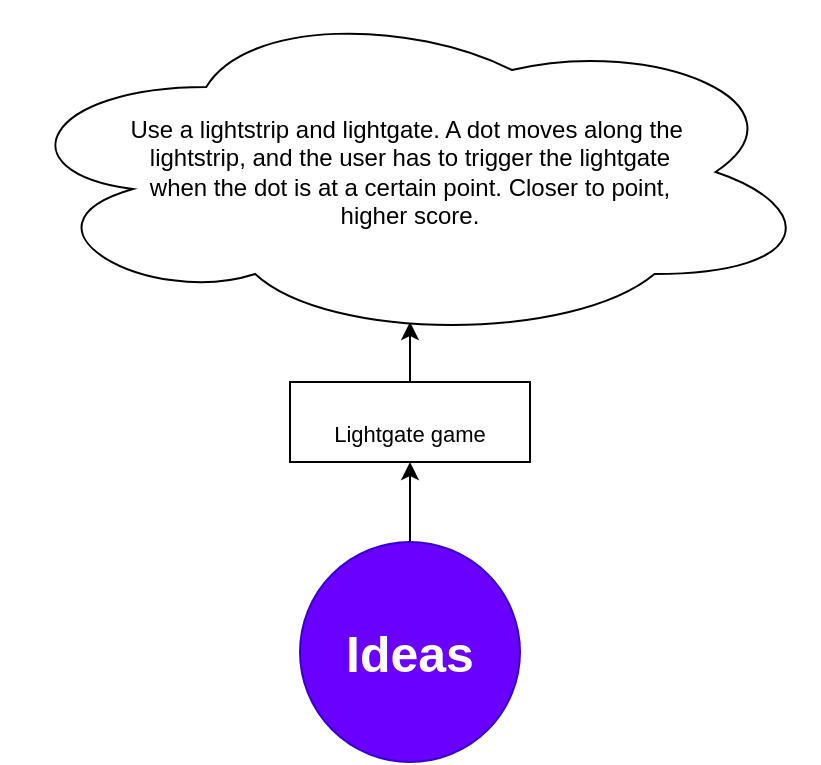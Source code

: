 <mxfile>
    <diagram id="KLB0dSDru476tVCzECfQ" name="Page-1">
        <mxGraphModel dx="745" dy="563" grid="1" gridSize="10" guides="1" tooltips="1" connect="1" arrows="1" fold="1" page="1" pageScale="1" pageWidth="850" pageHeight="1100" math="0" shadow="0">
            <root>
                <mxCell id="0"/>
                <mxCell id="1" parent="0"/>
                <mxCell id="5" style="edgeStyle=none;html=1;exitX=0.5;exitY=0;exitDx=0;exitDy=0;fontSize=25;" parent="1" source="2" target="6" edge="1">
                    <mxGeometry relative="1" as="geometry">
                        <mxPoint x="395" y="250" as="targetPoint"/>
                    </mxGeometry>
                </mxCell>
                <mxCell id="2" value="Ideas" style="ellipse;whiteSpace=wrap;html=1;aspect=fixed;fillColor=#6a00ff;fontColor=#ffffff;strokeColor=#3700CC;fontStyle=1;horizontal=1;fontSize=25;" parent="1" vertex="1">
                    <mxGeometry x="340" y="320" width="110" height="110" as="geometry"/>
                </mxCell>
                <mxCell id="7" style="edgeStyle=none;html=1;exitX=0.5;exitY=0;exitDx=0;exitDy=0;" edge="1" parent="1" source="6">
                    <mxGeometry relative="1" as="geometry">
                        <mxPoint x="395" y="210" as="targetPoint"/>
                    </mxGeometry>
                </mxCell>
                <mxCell id="6" value="&lt;font style=&quot;font-size: 11px;&quot;&gt;Lightgate game&lt;/font&gt;" style="rounded=0;whiteSpace=wrap;html=1;fontSize=25;verticalAlign=middle;" parent="1" vertex="1">
                    <mxGeometry x="335" y="240" width="120" height="40" as="geometry"/>
                </mxCell>
                <mxCell id="8" value="Use a lightstrip and lightgate. A dot moves along the&amp;nbsp;&lt;br&gt;lightstrip, and the user has to trigger the lightgate&lt;br&gt;when the dot is at a certain point. Closer to point,&lt;br&gt;higher score." style="ellipse;shape=cloud;whiteSpace=wrap;html=1;" vertex="1" parent="1">
                    <mxGeometry x="191.25" y="50" width="407.5" height="170" as="geometry"/>
                </mxCell>
            </root>
        </mxGraphModel>
    </diagram>
</mxfile>